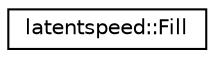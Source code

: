 digraph "Graphical Class Hierarchy"
{
 // LATEX_PDF_SIZE
  edge [fontname="Helvetica",fontsize="10",labelfontname="Helvetica",labelfontsize="10"];
  node [fontname="Helvetica",fontsize="10",shape=record];
  rankdir="LR";
  Node0 [label="latentspeed::Fill",height=0.2,width=0.4,color="black", fillcolor="white", style="filled",URL="$structlatentspeed_1_1Fill.html",tooltip="Trade execution fill report."];
}
